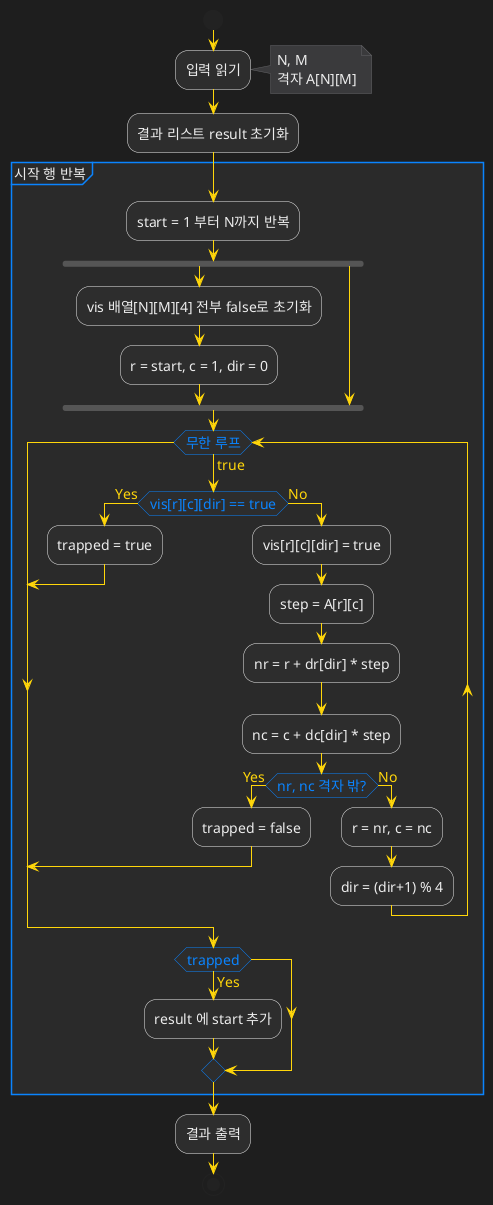 @startuml TD

skinparam BackgroundColor #1e1e1e
skinparam Shadowing false

skinparam DefaultFontName "Apple SD Gothic Neo"
skinparam DefaultFontColor #ececec
skinparam DefaultFontSize 14

skinparam ActivityBackgroundColor #2d2d2d
skinparam ActivityBorderColor #ececec
skinparam ActivityFontColor #ececec

skinparam ActivityDiamondBackgroundColor #2D2D2D
skinparam ActivityDiamondBorderColor     #0A84FF
skinparam ActivityDiamondFontColor       #0A84FF

skinparam ArrowColor               #FFD60A
skinparam ArrowFontColor           #FFD60A

skinparam PartitionBackgroundColor #2A2A2A
skinparam PartitionBorderColor     #0A84FF
skinparam PartitionFontColor       #ECECEC
skinparam PartitionRoundCorner     8

skinparam NoteBackgroundColor      #3A3A3C
skinparam NoteBorderColor          #636366
skinparam NoteFontColor            #ECECEC

start

:입력 읽기;
note right
N, M
격자 A[N][M]
end note

:결과 리스트 result 초기화;

partition "시작 행 반복" {
    :start = 1 부터 N까지 반복;
    fork
        :vis 배열[N][M][4] 전부 false로 초기화;
        :r = start, c = 1, dir = 0;
    fork again
    end fork

    while (무한 루프) is (true)
        if (vis[r][c][dir] == true) then (Yes)
            :trapped = true;
            break
        else (No)
            :vis[r][c][dir] = true;
            :step = A[r][c];
            :nr = r + dr[dir] * step;
            :nc = c + dc[dir] * step;
            if (nr, nc 격자 밖?) then (Yes)
                :trapped = false;
                break
            else (No)
                :r = nr, c = nc;
                :dir = (dir+1) % 4;
            endif
        endif
    endwhile

    if (trapped) then (Yes)
        :result 에 start 추가;
    endif
}

:결과 출력;
stop
@enduml